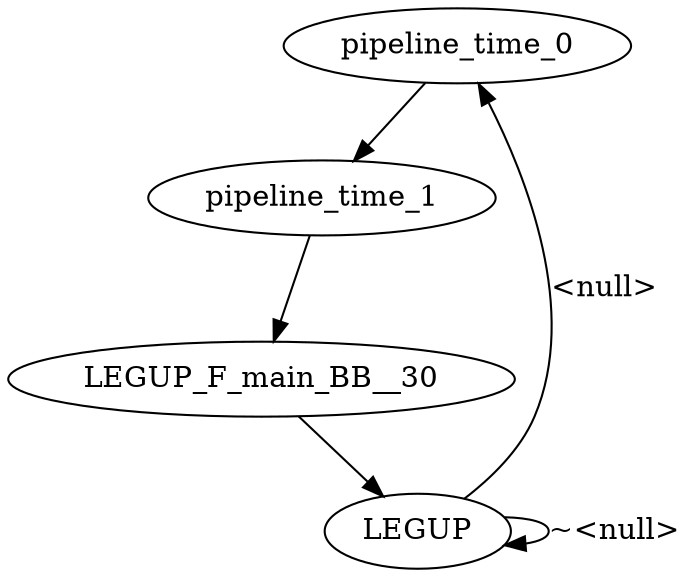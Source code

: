 digraph {
Node0x27a4ae0[label="pipeline_time_0"];
Node0x27a48c0[label="LEGUP"];
Node0x27a48c0 -> Node0x27a4ae0[label="<null>"];
Node0x27a48c0 -> Node0x27a48c0[label="~<null>"];
Node0x27a5900[label="pipeline_time_1"];
Node0x27a4ae0 -> Node0x27a5900;
Node0x276f280[label="LEGUP_F_main_BB__30"];
Node0x27a5900 -> Node0x276f280;
Node0x276f280 -> Node0x27a48c0;
}
